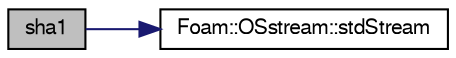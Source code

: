 digraph "sha1"
{
  bgcolor="transparent";
  edge [fontname="FreeSans",fontsize="10",labelfontname="FreeSans",labelfontsize="10"];
  node [fontname="FreeSans",fontsize="10",shape=record];
  rankdir="LR";
  Node1 [label="sha1",height=0.2,width=0.4,color="black", fillcolor="grey75", style="filled" fontcolor="black"];
  Node1 -> Node2 [color="midnightblue",fontsize="10",style="solid",fontname="FreeSans"];
  Node2 [label="Foam::OSstream::stdStream",height=0.2,width=0.4,color="black",URL="$a01686.html#a54d3f1bc6b6beef93ef6b2527f0b0534",tooltip="Access to underlying std::ostream. "];
}
